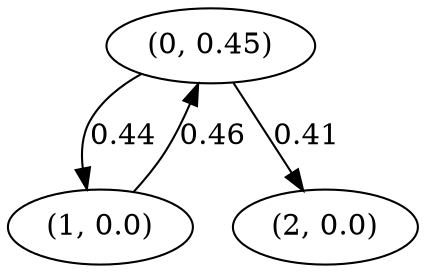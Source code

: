 digraph {
    0 [ label = "(0, 0.45)" ]
    1 [ label = "(1, 0.0)" ]
    2 [ label = "(2, 0.0)" ]
    1 -> 0 [ label = "0.46" ]
    0 -> 1 [ label = "0.44" ]
    0 -> 2 [ label = "0.41" ]
}

